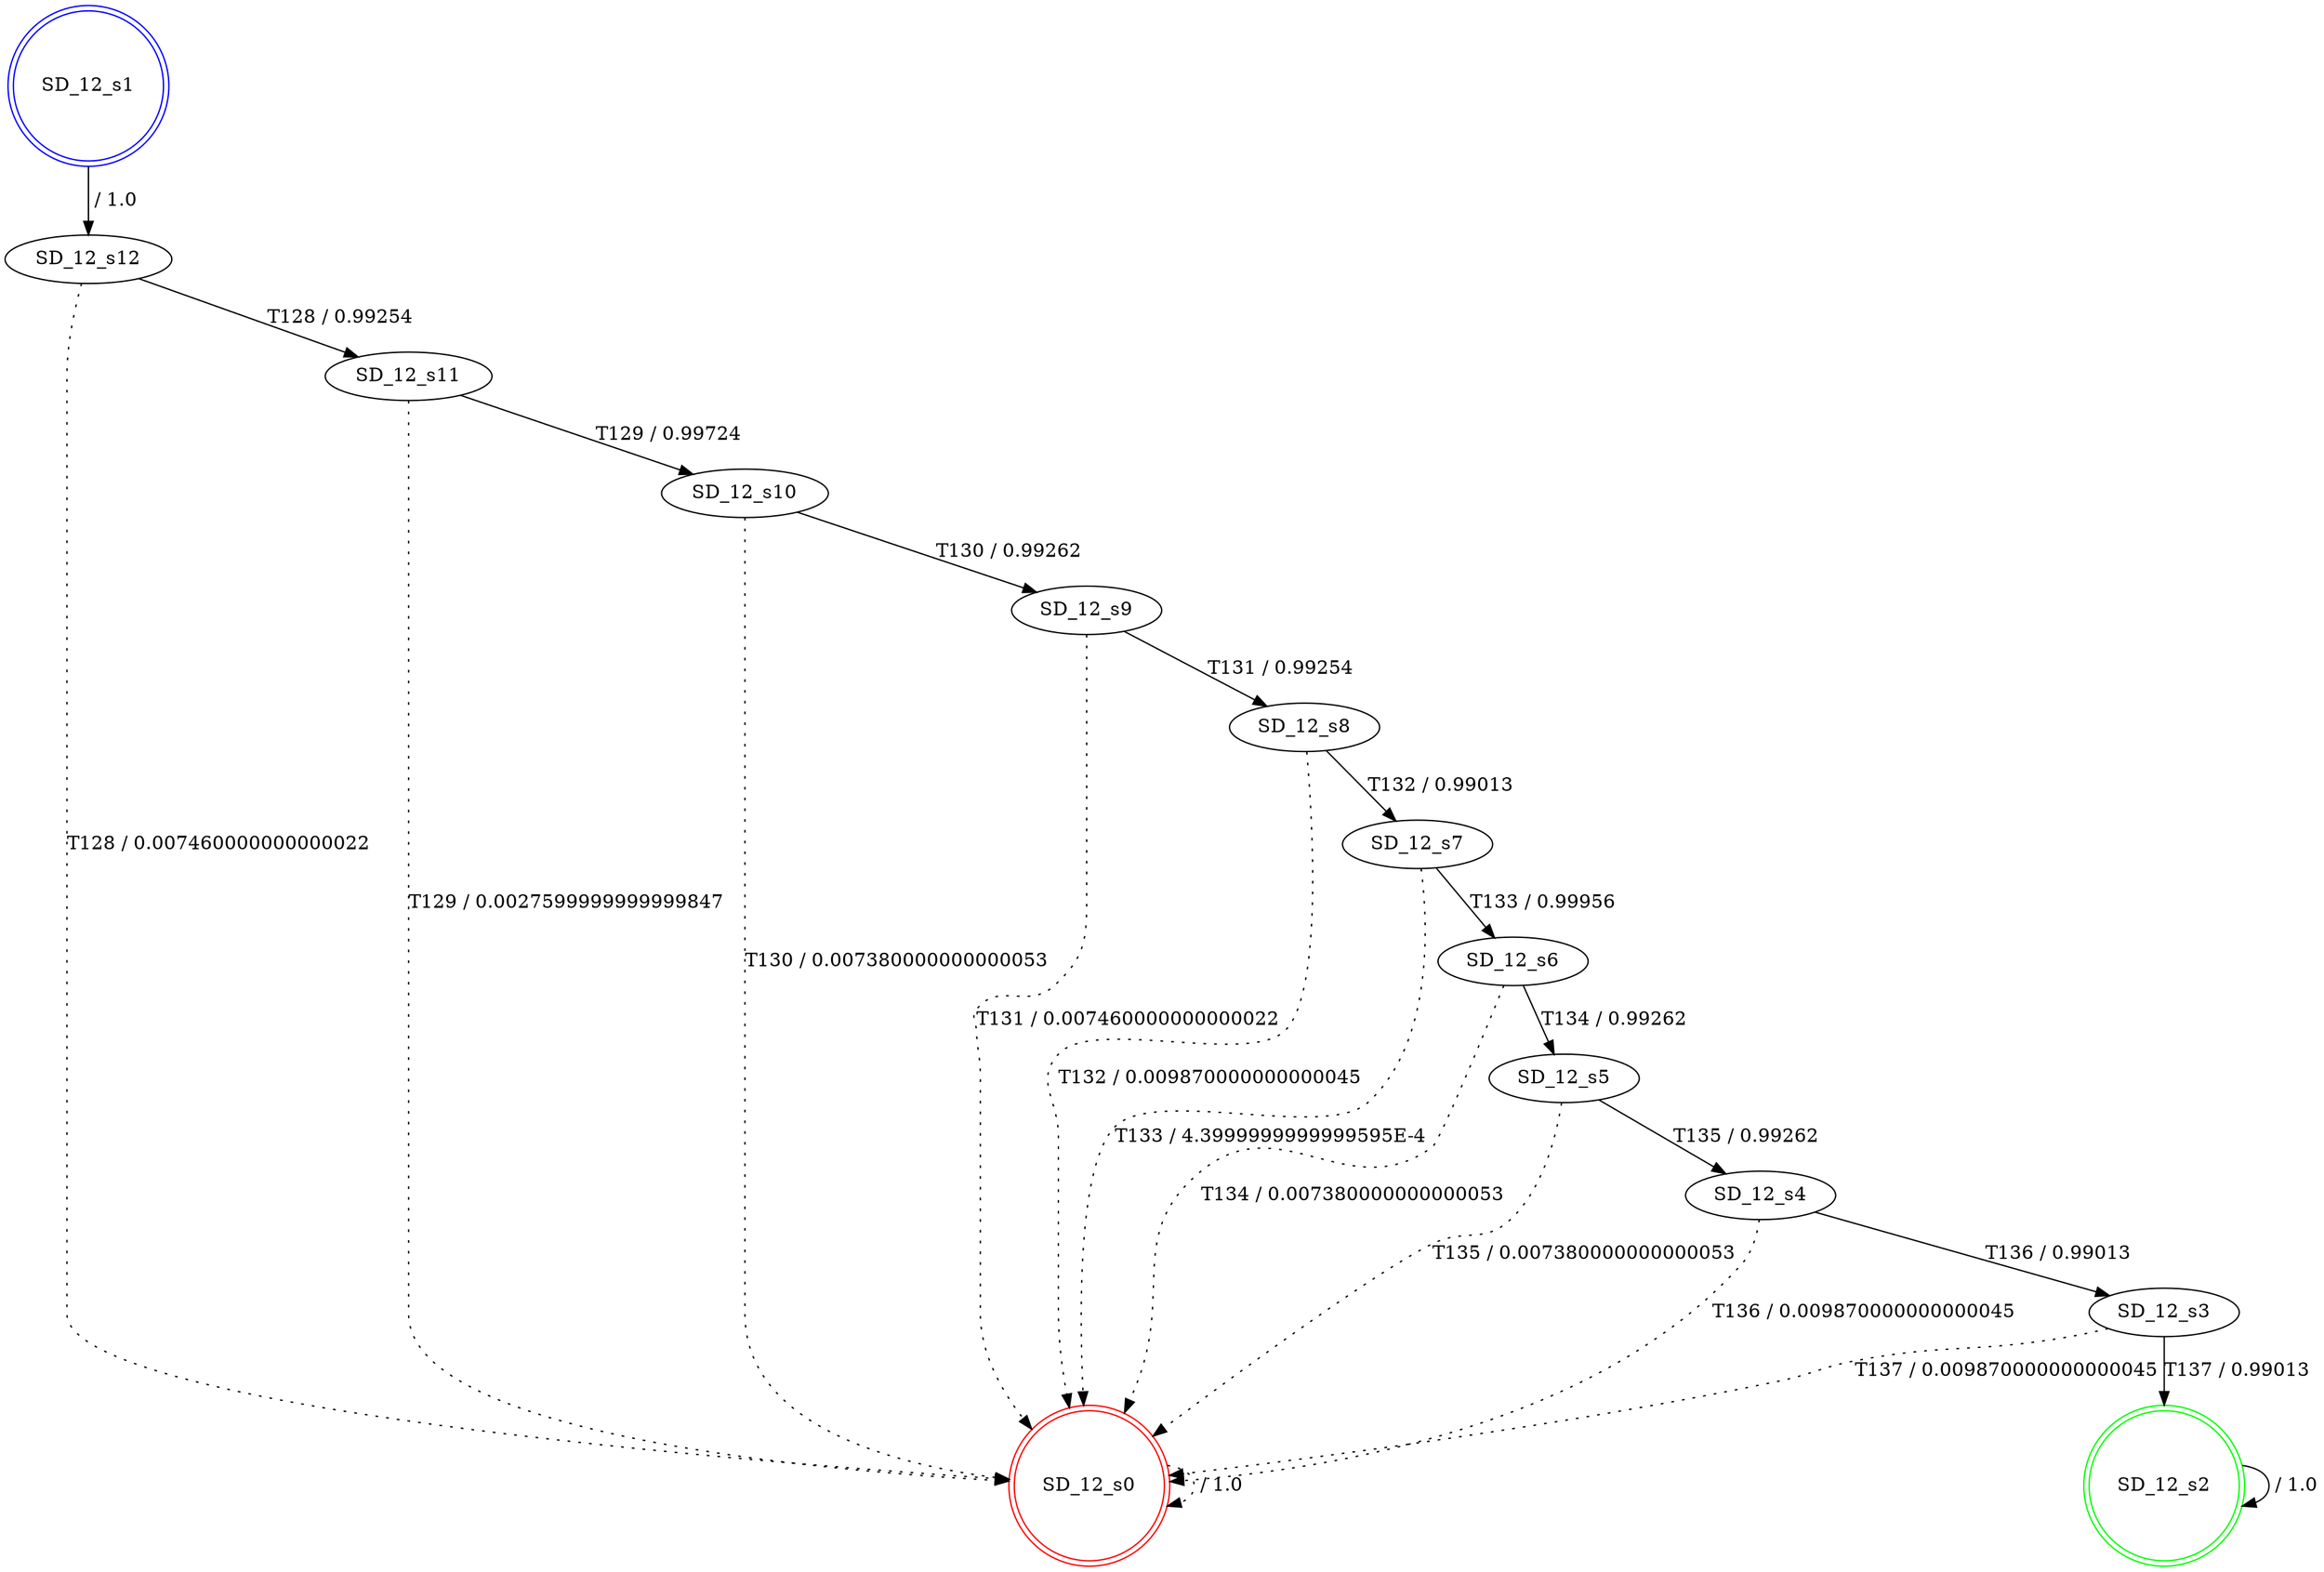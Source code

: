 digraph graphname {
SD_12_s0 [label="SD_12_s0",color=red,shape=doublecircle ];
SD_12_s1 [label="SD_12_s1",color=blue,shape=doublecircle ];
SD_12_s2 [label="SD_12_s2",color=green,shape=doublecircle ];
SD_12_s3 [label="SD_12_s3" ];
SD_12_s4 [label="SD_12_s4" ];
SD_12_s5 [label="SD_12_s5" ];
SD_12_s6 [label="SD_12_s6" ];
SD_12_s7 [label="SD_12_s7" ];
SD_12_s8 [label="SD_12_s8" ];
SD_12_s9 [label="SD_12_s9" ];
SD_12_s10 [label="SD_12_s10" ];
SD_12_s11 [label="SD_12_s11" ];
SD_12_s12 [label="SD_12_s12" ];
SD_12_s0 -> SD_12_s0 [label=" / 1.0", style=dotted];
SD_12_s1 -> SD_12_s12 [label=" / 1.0"];
SD_12_s2 -> SD_12_s2 [label=" / 1.0"];
SD_12_s3 -> SD_12_s2 [label="T137 / 0.99013"];
SD_12_s3 -> SD_12_s0 [label="T137 / 0.009870000000000045", style=dotted];
SD_12_s4 -> SD_12_s3 [label="T136 / 0.99013"];
SD_12_s4 -> SD_12_s0 [label="T136 / 0.009870000000000045", style=dotted];
SD_12_s5 -> SD_12_s4 [label="T135 / 0.99262"];
SD_12_s5 -> SD_12_s0 [label="T135 / 0.007380000000000053", style=dotted];
SD_12_s6 -> SD_12_s5 [label="T134 / 0.99262"];
SD_12_s6 -> SD_12_s0 [label="T134 / 0.007380000000000053", style=dotted];
SD_12_s7 -> SD_12_s6 [label="T133 / 0.99956"];
SD_12_s7 -> SD_12_s0 [label="T133 / 4.3999999999999595E-4", style=dotted];
SD_12_s8 -> SD_12_s7 [label="T132 / 0.99013"];
SD_12_s8 -> SD_12_s0 [label="T132 / 0.009870000000000045", style=dotted];
SD_12_s9 -> SD_12_s8 [label="T131 / 0.99254"];
SD_12_s9 -> SD_12_s0 [label="T131 / 0.007460000000000022", style=dotted];
SD_12_s10 -> SD_12_s9 [label="T130 / 0.99262"];
SD_12_s10 -> SD_12_s0 [label="T130 / 0.007380000000000053", style=dotted];
SD_12_s11 -> SD_12_s10 [label="T129 / 0.99724"];
SD_12_s11 -> SD_12_s0 [label="T129 / 0.0027599999999999847", style=dotted];
SD_12_s12 -> SD_12_s11 [label="T128 / 0.99254"];
SD_12_s12 -> SD_12_s0 [label="T128 / 0.007460000000000022", style=dotted];
}